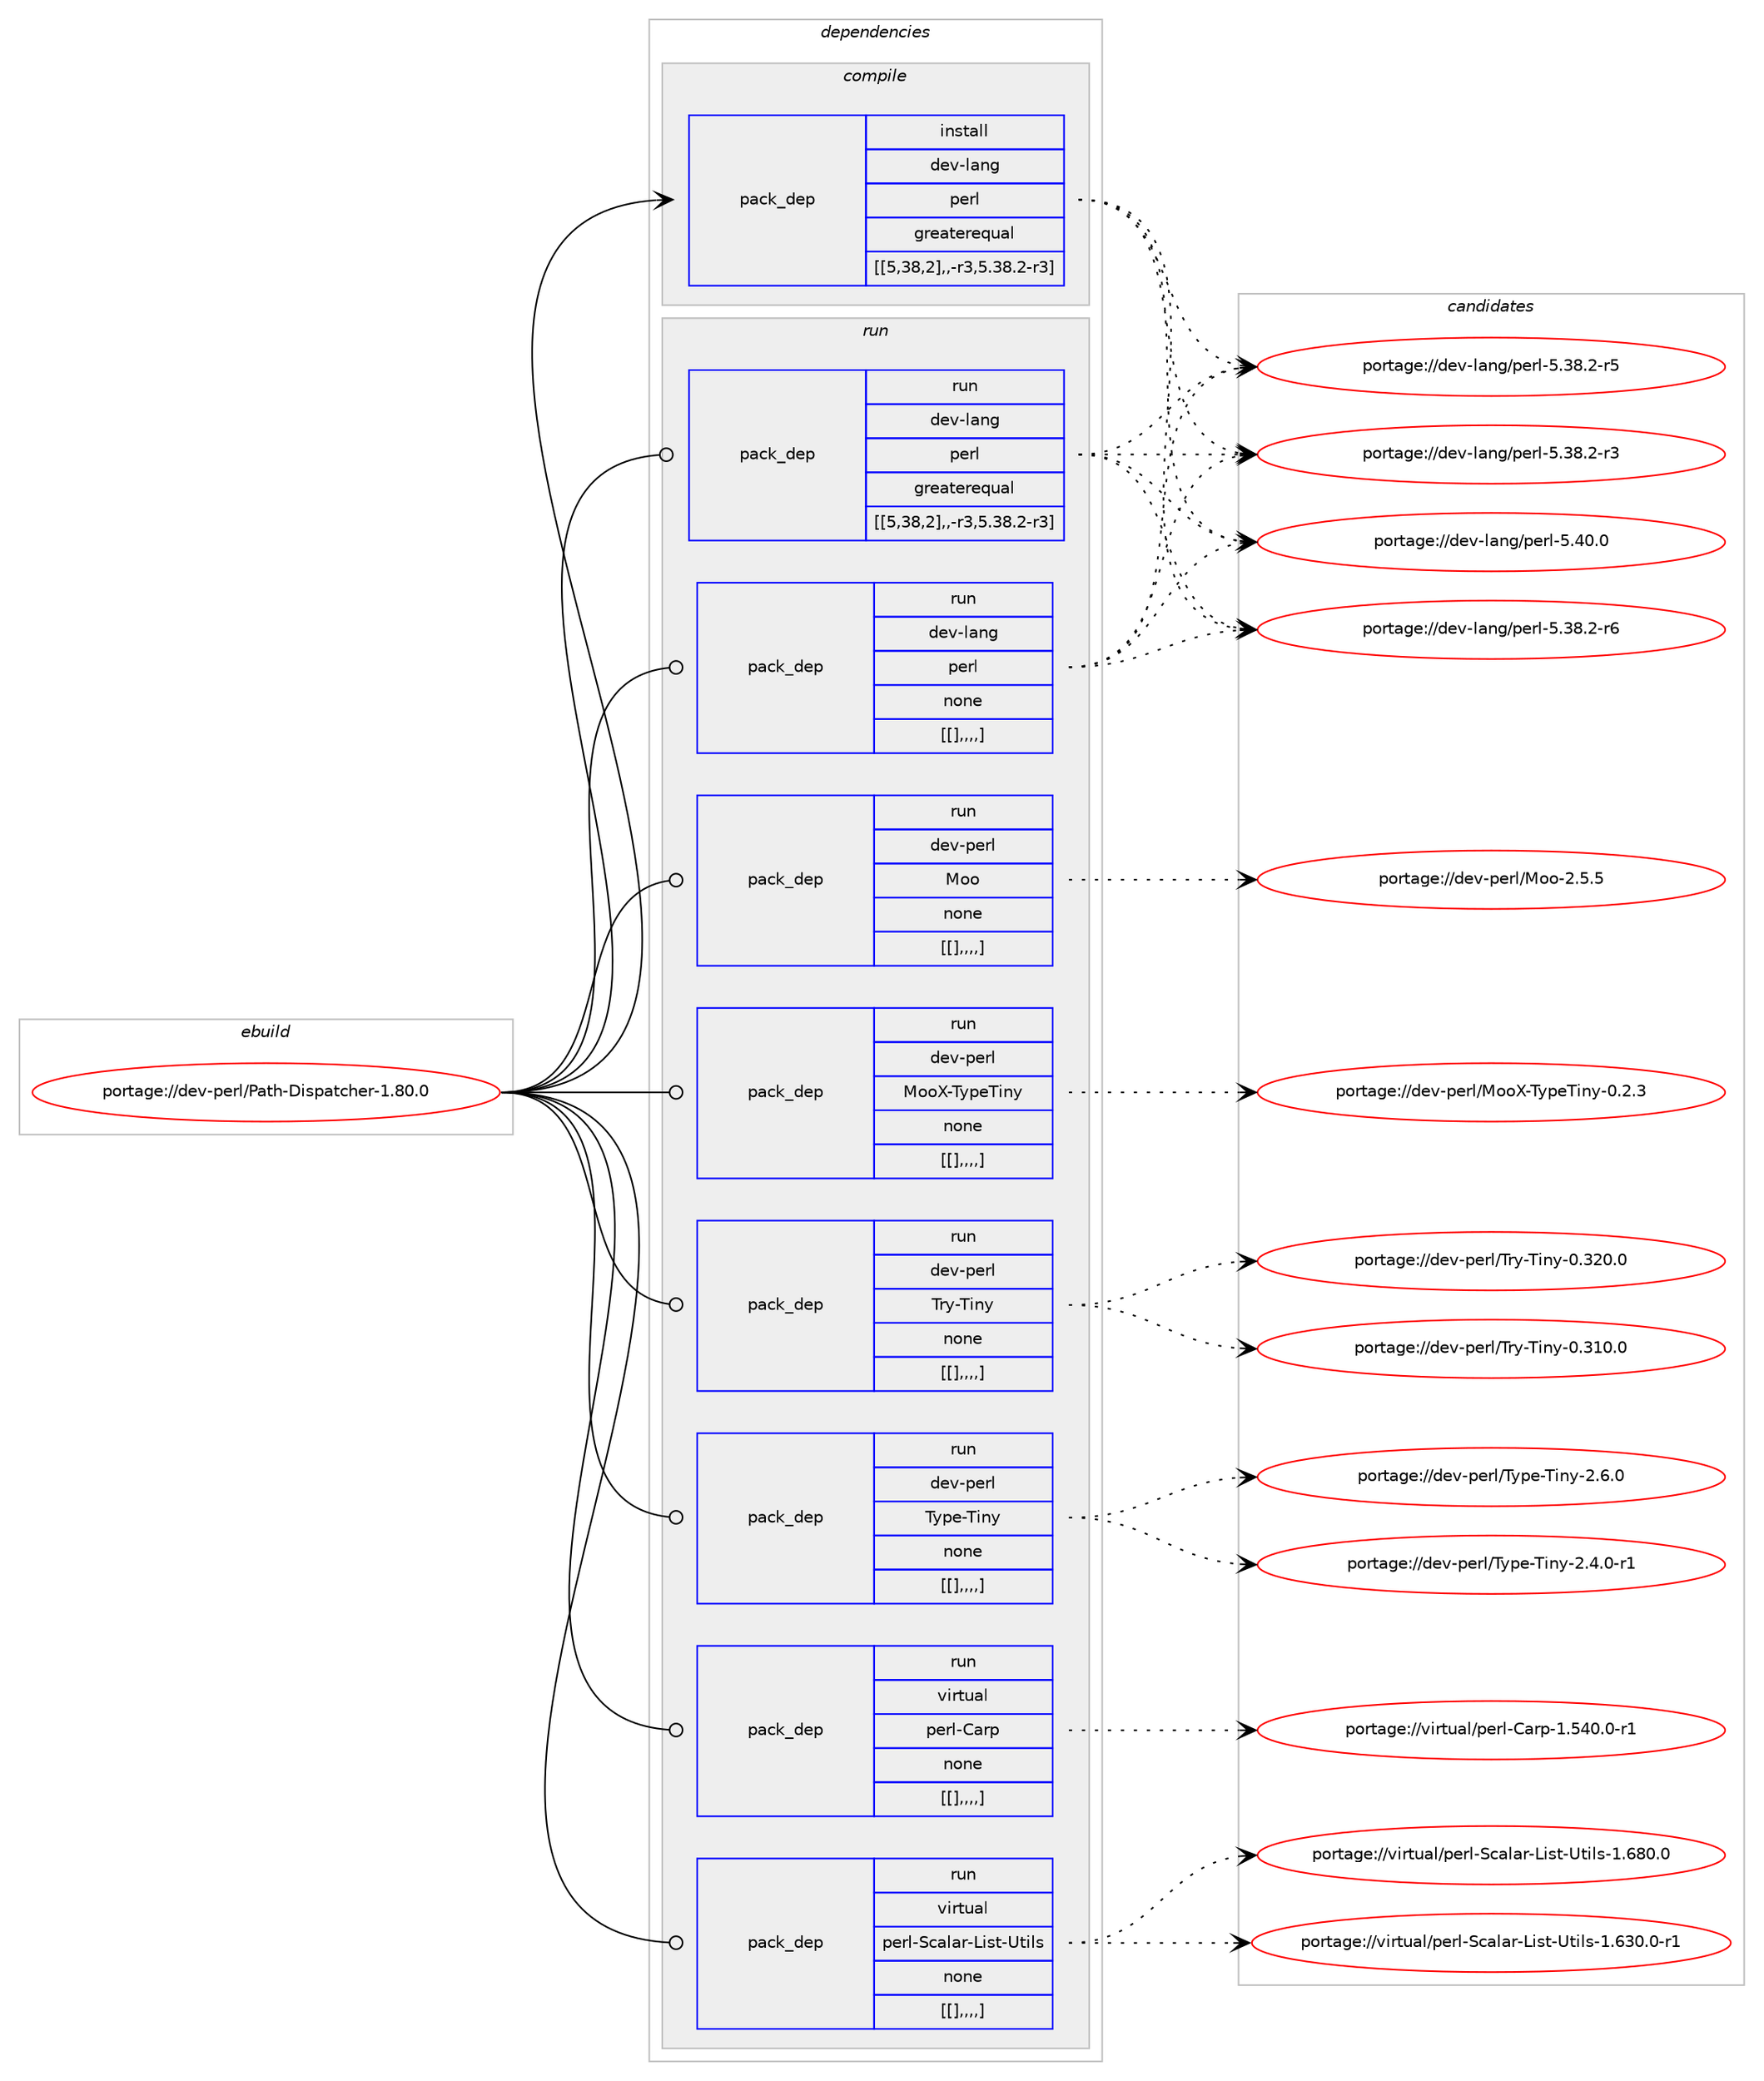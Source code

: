 digraph prolog {

# *************
# Graph options
# *************

newrank=true;
concentrate=true;
compound=true;
graph [rankdir=LR,fontname=Helvetica,fontsize=10,ranksep=1.5];#, ranksep=2.5, nodesep=0.2];
edge  [arrowhead=vee];
node  [fontname=Helvetica,fontsize=10];

# **********
# The ebuild
# **********

subgraph cluster_leftcol {
color=gray;
label=<<i>ebuild</i>>;
id [label="portage://dev-perl/Path-Dispatcher-1.80.0", color=red, width=4, href="../dev-perl/Path-Dispatcher-1.80.0.svg"];
}

# ****************
# The dependencies
# ****************

subgraph cluster_midcol {
color=gray;
label=<<i>dependencies</i>>;
subgraph cluster_compile {
fillcolor="#eeeeee";
style=filled;
label=<<i>compile</i>>;
subgraph pack106626 {
dependency139822 [label=<<TABLE BORDER="0" CELLBORDER="1" CELLSPACING="0" CELLPADDING="4" WIDTH="220"><TR><TD ROWSPAN="6" CELLPADDING="30">pack_dep</TD></TR><TR><TD WIDTH="110">install</TD></TR><TR><TD>dev-lang</TD></TR><TR><TD>perl</TD></TR><TR><TD>greaterequal</TD></TR><TR><TD>[[5,38,2],,-r3,5.38.2-r3]</TD></TR></TABLE>>, shape=none, color=blue];
}
id:e -> dependency139822:w [weight=20,style="solid",arrowhead="vee"];
}
subgraph cluster_compileandrun {
fillcolor="#eeeeee";
style=filled;
label=<<i>compile and run</i>>;
}
subgraph cluster_run {
fillcolor="#eeeeee";
style=filled;
label=<<i>run</i>>;
subgraph pack106674 {
dependency139861 [label=<<TABLE BORDER="0" CELLBORDER="1" CELLSPACING="0" CELLPADDING="4" WIDTH="220"><TR><TD ROWSPAN="6" CELLPADDING="30">pack_dep</TD></TR><TR><TD WIDTH="110">run</TD></TR><TR><TD>dev-lang</TD></TR><TR><TD>perl</TD></TR><TR><TD>greaterequal</TD></TR><TR><TD>[[5,38,2],,-r3,5.38.2-r3]</TD></TR></TABLE>>, shape=none, color=blue];
}
id:e -> dependency139861:w [weight=20,style="solid",arrowhead="odot"];
subgraph pack106729 {
dependency139918 [label=<<TABLE BORDER="0" CELLBORDER="1" CELLSPACING="0" CELLPADDING="4" WIDTH="220"><TR><TD ROWSPAN="6" CELLPADDING="30">pack_dep</TD></TR><TR><TD WIDTH="110">run</TD></TR><TR><TD>dev-lang</TD></TR><TR><TD>perl</TD></TR><TR><TD>none</TD></TR><TR><TD>[[],,,,]</TD></TR></TABLE>>, shape=none, color=blue];
}
id:e -> dependency139918:w [weight=20,style="solid",arrowhead="odot"];
subgraph pack106779 {
dependency139980 [label=<<TABLE BORDER="0" CELLBORDER="1" CELLSPACING="0" CELLPADDING="4" WIDTH="220"><TR><TD ROWSPAN="6" CELLPADDING="30">pack_dep</TD></TR><TR><TD WIDTH="110">run</TD></TR><TR><TD>dev-perl</TD></TR><TR><TD>Moo</TD></TR><TR><TD>none</TD></TR><TR><TD>[[],,,,]</TD></TR></TABLE>>, shape=none, color=blue];
}
id:e -> dependency139980:w [weight=20,style="solid",arrowhead="odot"];
subgraph pack106783 {
dependency139986 [label=<<TABLE BORDER="0" CELLBORDER="1" CELLSPACING="0" CELLPADDING="4" WIDTH="220"><TR><TD ROWSPAN="6" CELLPADDING="30">pack_dep</TD></TR><TR><TD WIDTH="110">run</TD></TR><TR><TD>dev-perl</TD></TR><TR><TD>MooX-TypeTiny</TD></TR><TR><TD>none</TD></TR><TR><TD>[[],,,,]</TD></TR></TABLE>>, shape=none, color=blue];
}
id:e -> dependency139986:w [weight=20,style="solid",arrowhead="odot"];
subgraph pack106816 {
dependency140019 [label=<<TABLE BORDER="0" CELLBORDER="1" CELLSPACING="0" CELLPADDING="4" WIDTH="220"><TR><TD ROWSPAN="6" CELLPADDING="30">pack_dep</TD></TR><TR><TD WIDTH="110">run</TD></TR><TR><TD>dev-perl</TD></TR><TR><TD>Try-Tiny</TD></TR><TR><TD>none</TD></TR><TR><TD>[[],,,,]</TD></TR></TABLE>>, shape=none, color=blue];
}
id:e -> dependency140019:w [weight=20,style="solid",arrowhead="odot"];
subgraph pack106830 {
dependency140029 [label=<<TABLE BORDER="0" CELLBORDER="1" CELLSPACING="0" CELLPADDING="4" WIDTH="220"><TR><TD ROWSPAN="6" CELLPADDING="30">pack_dep</TD></TR><TR><TD WIDTH="110">run</TD></TR><TR><TD>dev-perl</TD></TR><TR><TD>Type-Tiny</TD></TR><TR><TD>none</TD></TR><TR><TD>[[],,,,]</TD></TR></TABLE>>, shape=none, color=blue];
}
id:e -> dependency140029:w [weight=20,style="solid",arrowhead="odot"];
subgraph pack106869 {
dependency140091 [label=<<TABLE BORDER="0" CELLBORDER="1" CELLSPACING="0" CELLPADDING="4" WIDTH="220"><TR><TD ROWSPAN="6" CELLPADDING="30">pack_dep</TD></TR><TR><TD WIDTH="110">run</TD></TR><TR><TD>virtual</TD></TR><TR><TD>perl-Carp</TD></TR><TR><TD>none</TD></TR><TR><TD>[[],,,,]</TD></TR></TABLE>>, shape=none, color=blue];
}
id:e -> dependency140091:w [weight=20,style="solid",arrowhead="odot"];
subgraph pack106920 {
dependency140122 [label=<<TABLE BORDER="0" CELLBORDER="1" CELLSPACING="0" CELLPADDING="4" WIDTH="220"><TR><TD ROWSPAN="6" CELLPADDING="30">pack_dep</TD></TR><TR><TD WIDTH="110">run</TD></TR><TR><TD>virtual</TD></TR><TR><TD>perl-Scalar-List-Utils</TD></TR><TR><TD>none</TD></TR><TR><TD>[[],,,,]</TD></TR></TABLE>>, shape=none, color=blue];
}
id:e -> dependency140122:w [weight=20,style="solid",arrowhead="odot"];
}
}

# **************
# The candidates
# **************

subgraph cluster_choices {
rank=same;
color=gray;
label=<<i>candidates</i>>;

subgraph choice106663 {
color=black;
nodesep=1;
choice10010111845108971101034711210111410845534652484648 [label="portage://dev-lang/perl-5.40.0", color=red, width=4,href="../dev-lang/perl-5.40.0.svg"];
choice100101118451089711010347112101114108455346515646504511454 [label="portage://dev-lang/perl-5.38.2-r6", color=red, width=4,href="../dev-lang/perl-5.38.2-r6.svg"];
choice100101118451089711010347112101114108455346515646504511453 [label="portage://dev-lang/perl-5.38.2-r5", color=red, width=4,href="../dev-lang/perl-5.38.2-r5.svg"];
choice100101118451089711010347112101114108455346515646504511451 [label="portage://dev-lang/perl-5.38.2-r3", color=red, width=4,href="../dev-lang/perl-5.38.2-r3.svg"];
dependency139822:e -> choice10010111845108971101034711210111410845534652484648:w [style=dotted,weight="100"];
dependency139822:e -> choice100101118451089711010347112101114108455346515646504511454:w [style=dotted,weight="100"];
dependency139822:e -> choice100101118451089711010347112101114108455346515646504511453:w [style=dotted,weight="100"];
dependency139822:e -> choice100101118451089711010347112101114108455346515646504511451:w [style=dotted,weight="100"];
}
subgraph choice106722 {
color=black;
nodesep=1;
choice10010111845108971101034711210111410845534652484648 [label="portage://dev-lang/perl-5.40.0", color=red, width=4,href="../dev-lang/perl-5.40.0.svg"];
choice100101118451089711010347112101114108455346515646504511454 [label="portage://dev-lang/perl-5.38.2-r6", color=red, width=4,href="../dev-lang/perl-5.38.2-r6.svg"];
choice100101118451089711010347112101114108455346515646504511453 [label="portage://dev-lang/perl-5.38.2-r5", color=red, width=4,href="../dev-lang/perl-5.38.2-r5.svg"];
choice100101118451089711010347112101114108455346515646504511451 [label="portage://dev-lang/perl-5.38.2-r3", color=red, width=4,href="../dev-lang/perl-5.38.2-r3.svg"];
dependency139861:e -> choice10010111845108971101034711210111410845534652484648:w [style=dotted,weight="100"];
dependency139861:e -> choice100101118451089711010347112101114108455346515646504511454:w [style=dotted,weight="100"];
dependency139861:e -> choice100101118451089711010347112101114108455346515646504511453:w [style=dotted,weight="100"];
dependency139861:e -> choice100101118451089711010347112101114108455346515646504511451:w [style=dotted,weight="100"];
}
subgraph choice106727 {
color=black;
nodesep=1;
choice10010111845108971101034711210111410845534652484648 [label="portage://dev-lang/perl-5.40.0", color=red, width=4,href="../dev-lang/perl-5.40.0.svg"];
choice100101118451089711010347112101114108455346515646504511454 [label="portage://dev-lang/perl-5.38.2-r6", color=red, width=4,href="../dev-lang/perl-5.38.2-r6.svg"];
choice100101118451089711010347112101114108455346515646504511453 [label="portage://dev-lang/perl-5.38.2-r5", color=red, width=4,href="../dev-lang/perl-5.38.2-r5.svg"];
choice100101118451089711010347112101114108455346515646504511451 [label="portage://dev-lang/perl-5.38.2-r3", color=red, width=4,href="../dev-lang/perl-5.38.2-r3.svg"];
dependency139918:e -> choice10010111845108971101034711210111410845534652484648:w [style=dotted,weight="100"];
dependency139918:e -> choice100101118451089711010347112101114108455346515646504511454:w [style=dotted,weight="100"];
dependency139918:e -> choice100101118451089711010347112101114108455346515646504511453:w [style=dotted,weight="100"];
dependency139918:e -> choice100101118451089711010347112101114108455346515646504511451:w [style=dotted,weight="100"];
}
subgraph choice106762 {
color=black;
nodesep=1;
choice100101118451121011141084777111111455046534653 [label="portage://dev-perl/Moo-2.5.5", color=red, width=4,href="../dev-perl/Moo-2.5.5.svg"];
dependency139980:e -> choice100101118451121011141084777111111455046534653:w [style=dotted,weight="100"];
}
subgraph choice106766 {
color=black;
nodesep=1;
choice10010111845112101114108477711111188458412111210184105110121454846504651 [label="portage://dev-perl/MooX-TypeTiny-0.2.3", color=red, width=4,href="../dev-perl/MooX-TypeTiny-0.2.3.svg"];
dependency139986:e -> choice10010111845112101114108477711111188458412111210184105110121454846504651:w [style=dotted,weight="100"];
}
subgraph choice106777 {
color=black;
nodesep=1;
choice10010111845112101114108478411412145841051101214548465150484648 [label="portage://dev-perl/Try-Tiny-0.320.0", color=red, width=4,href="../dev-perl/Try-Tiny-0.320.0.svg"];
choice10010111845112101114108478411412145841051101214548465149484648 [label="portage://dev-perl/Try-Tiny-0.310.0", color=red, width=4,href="../dev-perl/Try-Tiny-0.310.0.svg"];
dependency140019:e -> choice10010111845112101114108478411412145841051101214548465150484648:w [style=dotted,weight="100"];
dependency140019:e -> choice10010111845112101114108478411412145841051101214548465149484648:w [style=dotted,weight="100"];
}
subgraph choice106790 {
color=black;
nodesep=1;
choice1001011184511210111410847841211121014584105110121455046544648 [label="portage://dev-perl/Type-Tiny-2.6.0", color=red, width=4,href="../dev-perl/Type-Tiny-2.6.0.svg"];
choice10010111845112101114108478412111210145841051101214550465246484511449 [label="portage://dev-perl/Type-Tiny-2.4.0-r1", color=red, width=4,href="../dev-perl/Type-Tiny-2.4.0-r1.svg"];
dependency140029:e -> choice1001011184511210111410847841211121014584105110121455046544648:w [style=dotted,weight="100"];
dependency140029:e -> choice10010111845112101114108478412111210145841051101214550465246484511449:w [style=dotted,weight="100"];
}
subgraph choice106792 {
color=black;
nodesep=1;
choice118105114116117971084711210111410845679711411245494653524846484511449 [label="portage://virtual/perl-Carp-1.540.0-r1", color=red, width=4,href="../virtual/perl-Carp-1.540.0-r1.svg"];
dependency140091:e -> choice118105114116117971084711210111410845679711411245494653524846484511449:w [style=dotted,weight="100"];
}
subgraph choice106807 {
color=black;
nodesep=1;
choice11810511411611797108471121011141084583999710897114457610511511645851161051081154549465456484648 [label="portage://virtual/perl-Scalar-List-Utils-1.680.0", color=red, width=4,href="../virtual/perl-Scalar-List-Utils-1.680.0.svg"];
choice118105114116117971084711210111410845839997108971144576105115116458511610510811545494654514846484511449 [label="portage://virtual/perl-Scalar-List-Utils-1.630.0-r1", color=red, width=4,href="../virtual/perl-Scalar-List-Utils-1.630.0-r1.svg"];
dependency140122:e -> choice11810511411611797108471121011141084583999710897114457610511511645851161051081154549465456484648:w [style=dotted,weight="100"];
dependency140122:e -> choice118105114116117971084711210111410845839997108971144576105115116458511610510811545494654514846484511449:w [style=dotted,weight="100"];
}
}

}
